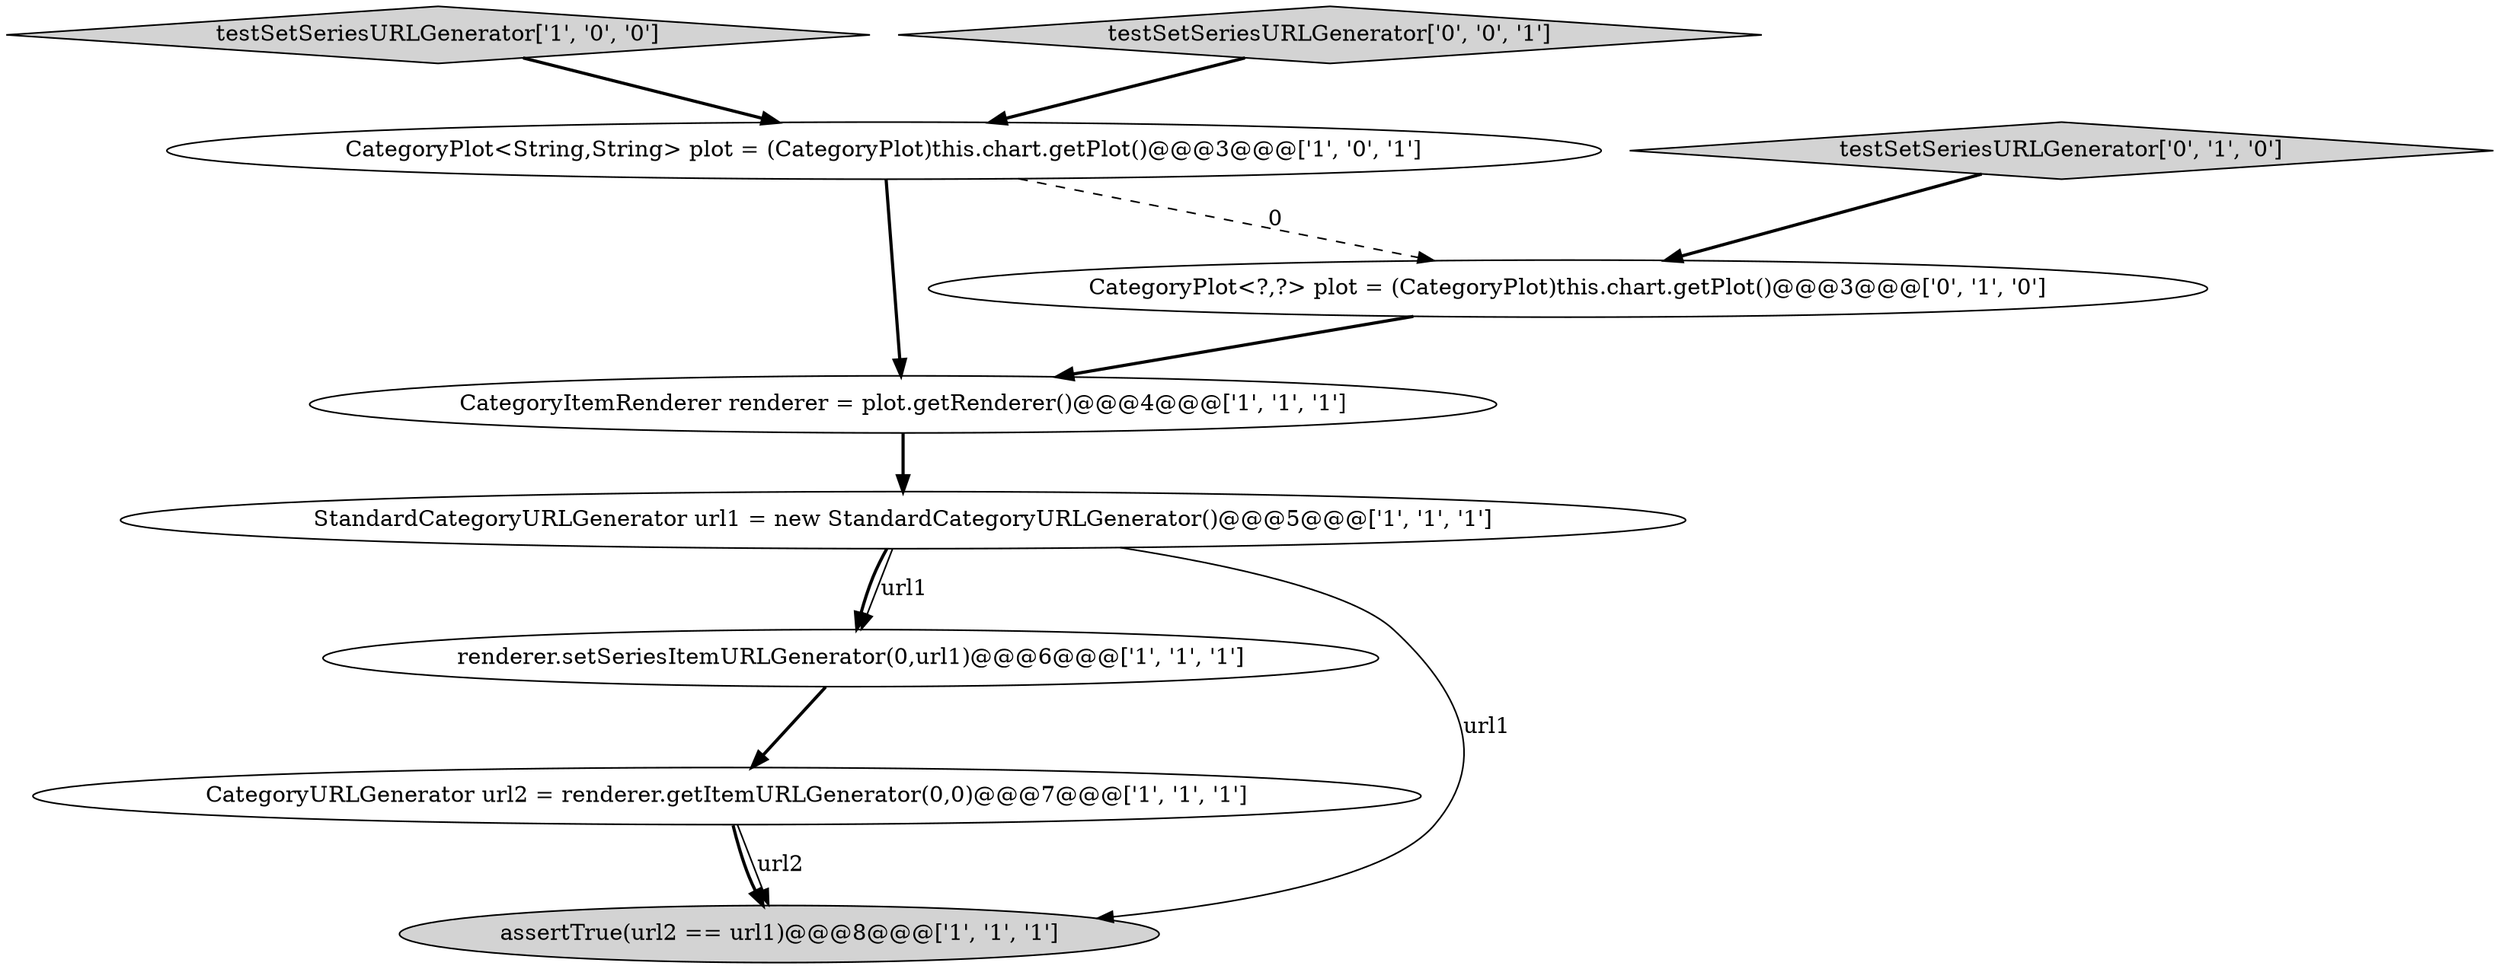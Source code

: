 digraph {
7 [style = filled, label = "CategoryPlot<?,?> plot = (CategoryPlot)this.chart.getPlot()@@@3@@@['0', '1', '0']", fillcolor = white, shape = ellipse image = "AAA1AAABBB2BBB"];
8 [style = filled, label = "testSetSeriesURLGenerator['0', '1', '0']", fillcolor = lightgray, shape = diamond image = "AAA0AAABBB2BBB"];
5 [style = filled, label = "renderer.setSeriesItemURLGenerator(0,url1)@@@6@@@['1', '1', '1']", fillcolor = white, shape = ellipse image = "AAA0AAABBB1BBB"];
2 [style = filled, label = "CategoryURLGenerator url2 = renderer.getItemURLGenerator(0,0)@@@7@@@['1', '1', '1']", fillcolor = white, shape = ellipse image = "AAA0AAABBB1BBB"];
1 [style = filled, label = "assertTrue(url2 == url1)@@@8@@@['1', '1', '1']", fillcolor = lightgray, shape = ellipse image = "AAA0AAABBB1BBB"];
6 [style = filled, label = "testSetSeriesURLGenerator['1', '0', '0']", fillcolor = lightgray, shape = diamond image = "AAA0AAABBB1BBB"];
0 [style = filled, label = "StandardCategoryURLGenerator url1 = new StandardCategoryURLGenerator()@@@5@@@['1', '1', '1']", fillcolor = white, shape = ellipse image = "AAA0AAABBB1BBB"];
4 [style = filled, label = "CategoryItemRenderer renderer = plot.getRenderer()@@@4@@@['1', '1', '1']", fillcolor = white, shape = ellipse image = "AAA0AAABBB1BBB"];
3 [style = filled, label = "CategoryPlot<String,String> plot = (CategoryPlot)this.chart.getPlot()@@@3@@@['1', '0', '1']", fillcolor = white, shape = ellipse image = "AAA0AAABBB1BBB"];
9 [style = filled, label = "testSetSeriesURLGenerator['0', '0', '1']", fillcolor = lightgray, shape = diamond image = "AAA0AAABBB3BBB"];
5->2 [style = bold, label=""];
8->7 [style = bold, label=""];
9->3 [style = bold, label=""];
0->1 [style = solid, label="url1"];
2->1 [style = solid, label="url2"];
0->5 [style = bold, label=""];
0->5 [style = solid, label="url1"];
7->4 [style = bold, label=""];
2->1 [style = bold, label=""];
6->3 [style = bold, label=""];
3->4 [style = bold, label=""];
4->0 [style = bold, label=""];
3->7 [style = dashed, label="0"];
}
